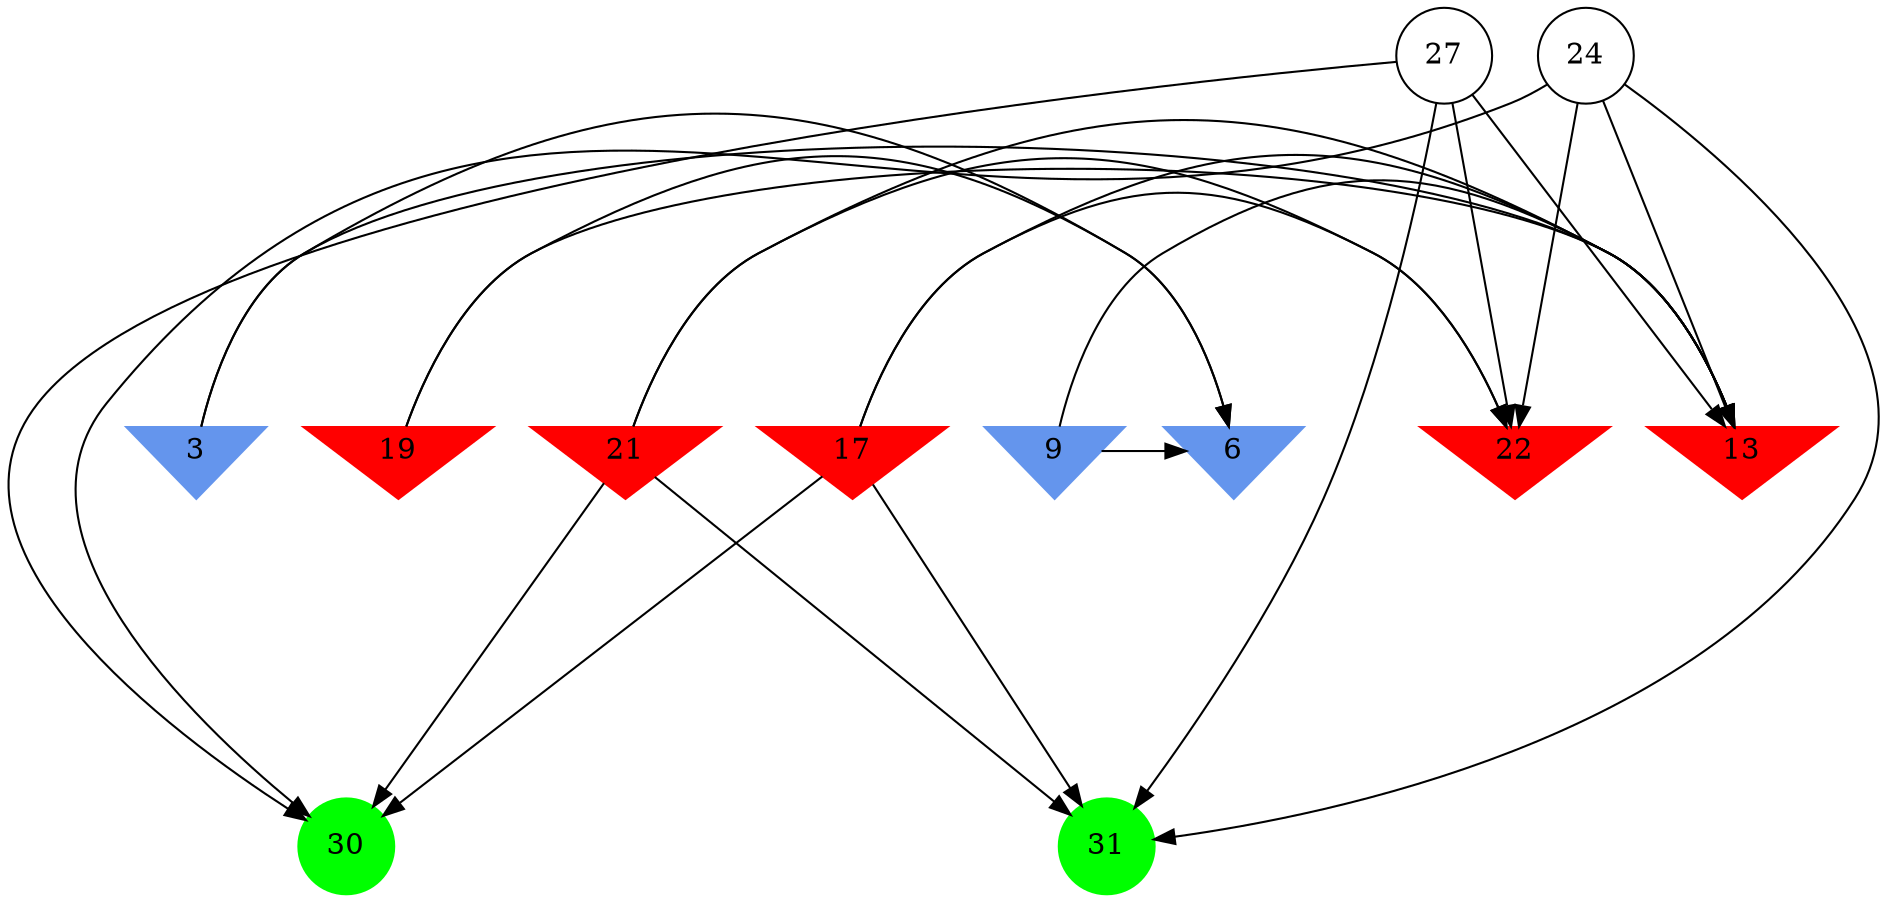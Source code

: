 digraph brain {
	ranksep=2.0;
	3 [shape=invtriangle,style=filled,color=cornflowerblue];
	6 [shape=invtriangle,style=filled,color=cornflowerblue];
	9 [shape=invtriangle,style=filled,color=cornflowerblue];
	13 [shape=invtriangle,style=filled,color=red];
	17 [shape=invtriangle,style=filled,color=red];
	19 [shape=invtriangle,style=filled,color=red];
	21 [shape=invtriangle,style=filled,color=red];
	22 [shape=invtriangle,style=filled,color=red];
	24 [shape=circle,color=black];
	27 [shape=circle,color=black];
	30 [shape=circle,style=filled,color=green];
	31 [shape=circle,style=filled,color=green];
	19	->	13;
	19	->	6;
	9	->	13;
	9	->	6;
	3	->	13;
	3	->	6;
	21	->	31;
	21	->	30;
	21	->	13;
	21	->	22;
	17	->	31;
	17	->	30;
	17	->	13;
	17	->	22;
	27	->	31;
	27	->	30;
	27	->	13;
	27	->	22;
	24	->	31;
	24	->	30;
	24	->	13;
	24	->	22;
	{ rank=same; 3; 6; 9; 13; 17; 19; 21; 22; }
	{ rank=same; 24; 27; }
	{ rank=same; 30; 31; }
}
